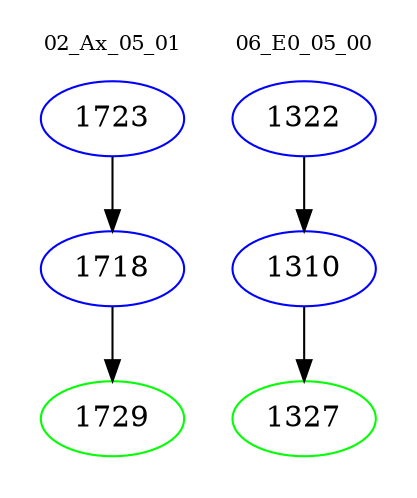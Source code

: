 digraph{
subgraph cluster_0 {
color = white
label = "02_Ax_05_01";
fontsize=10;
T0_1723 [label="1723", color="blue"]
T0_1723 -> T0_1718 [color="black"]
T0_1718 [label="1718", color="blue"]
T0_1718 -> T0_1729 [color="black"]
T0_1729 [label="1729", color="green"]
}
subgraph cluster_1 {
color = white
label = "06_E0_05_00";
fontsize=10;
T1_1322 [label="1322", color="blue"]
T1_1322 -> T1_1310 [color="black"]
T1_1310 [label="1310", color="blue"]
T1_1310 -> T1_1327 [color="black"]
T1_1327 [label="1327", color="green"]
}
}
